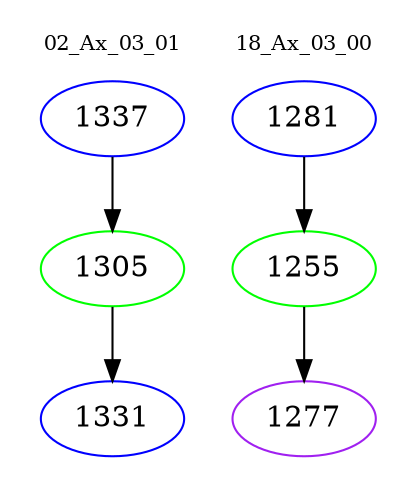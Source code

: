 digraph{
subgraph cluster_0 {
color = white
label = "02_Ax_03_01";
fontsize=10;
T0_1337 [label="1337", color="blue"]
T0_1337 -> T0_1305 [color="black"]
T0_1305 [label="1305", color="green"]
T0_1305 -> T0_1331 [color="black"]
T0_1331 [label="1331", color="blue"]
}
subgraph cluster_1 {
color = white
label = "18_Ax_03_00";
fontsize=10;
T1_1281 [label="1281", color="blue"]
T1_1281 -> T1_1255 [color="black"]
T1_1255 [label="1255", color="green"]
T1_1255 -> T1_1277 [color="black"]
T1_1277 [label="1277", color="purple"]
}
}
